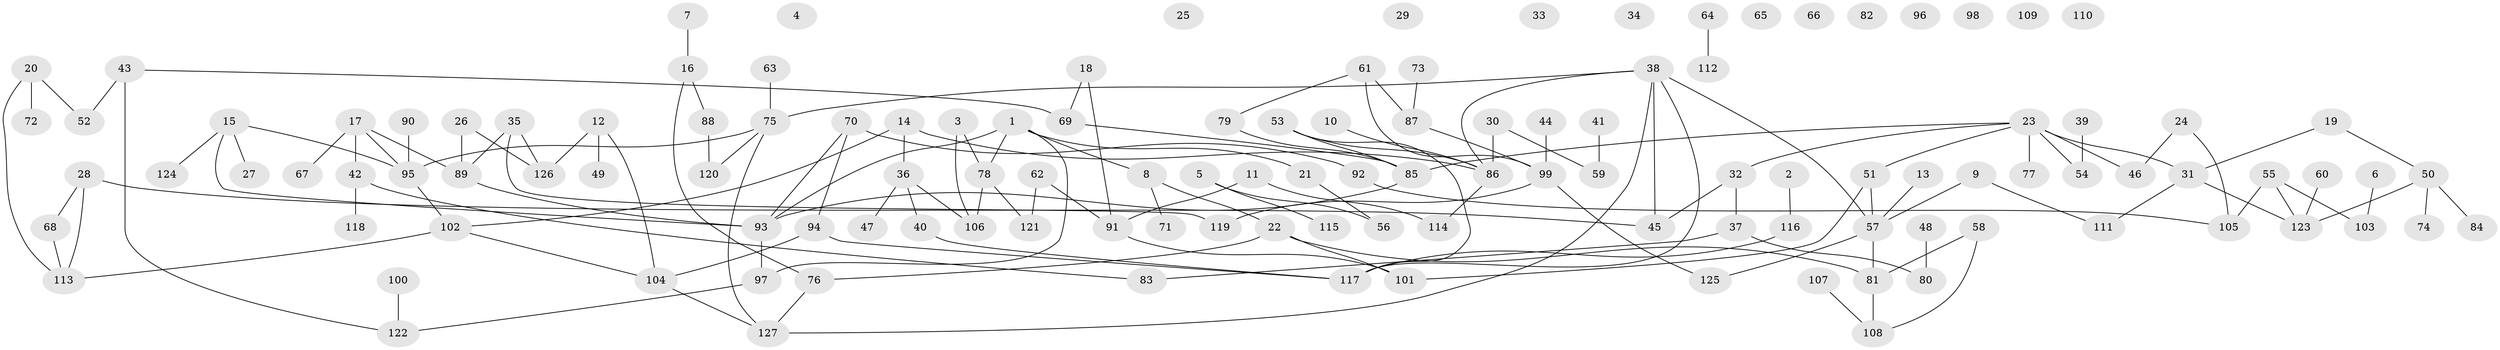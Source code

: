 // Generated by graph-tools (version 1.1) at 2025/33/03/09/25 02:33:57]
// undirected, 127 vertices, 149 edges
graph export_dot {
graph [start="1"]
  node [color=gray90,style=filled];
  1;
  2;
  3;
  4;
  5;
  6;
  7;
  8;
  9;
  10;
  11;
  12;
  13;
  14;
  15;
  16;
  17;
  18;
  19;
  20;
  21;
  22;
  23;
  24;
  25;
  26;
  27;
  28;
  29;
  30;
  31;
  32;
  33;
  34;
  35;
  36;
  37;
  38;
  39;
  40;
  41;
  42;
  43;
  44;
  45;
  46;
  47;
  48;
  49;
  50;
  51;
  52;
  53;
  54;
  55;
  56;
  57;
  58;
  59;
  60;
  61;
  62;
  63;
  64;
  65;
  66;
  67;
  68;
  69;
  70;
  71;
  72;
  73;
  74;
  75;
  76;
  77;
  78;
  79;
  80;
  81;
  82;
  83;
  84;
  85;
  86;
  87;
  88;
  89;
  90;
  91;
  92;
  93;
  94;
  95;
  96;
  97;
  98;
  99;
  100;
  101;
  102;
  103;
  104;
  105;
  106;
  107;
  108;
  109;
  110;
  111;
  112;
  113;
  114;
  115;
  116;
  117;
  118;
  119;
  120;
  121;
  122;
  123;
  124;
  125;
  126;
  127;
  1 -- 8;
  1 -- 21;
  1 -- 78;
  1 -- 93;
  1 -- 97;
  2 -- 116;
  3 -- 78;
  3 -- 106;
  5 -- 56;
  5 -- 115;
  6 -- 103;
  7 -- 16;
  8 -- 22;
  8 -- 71;
  9 -- 57;
  9 -- 111;
  10 -- 86;
  11 -- 91;
  11 -- 114;
  12 -- 49;
  12 -- 104;
  12 -- 126;
  13 -- 57;
  14 -- 36;
  14 -- 86;
  14 -- 102;
  15 -- 27;
  15 -- 93;
  15 -- 95;
  15 -- 124;
  16 -- 76;
  16 -- 88;
  17 -- 42;
  17 -- 67;
  17 -- 89;
  17 -- 95;
  18 -- 69;
  18 -- 91;
  19 -- 31;
  19 -- 50;
  20 -- 52;
  20 -- 72;
  20 -- 113;
  21 -- 56;
  22 -- 76;
  22 -- 81;
  22 -- 101;
  23 -- 31;
  23 -- 32;
  23 -- 46;
  23 -- 51;
  23 -- 54;
  23 -- 77;
  23 -- 85;
  24 -- 46;
  24 -- 105;
  26 -- 89;
  26 -- 126;
  28 -- 45;
  28 -- 68;
  28 -- 113;
  30 -- 59;
  30 -- 86;
  31 -- 111;
  31 -- 123;
  32 -- 37;
  32 -- 45;
  35 -- 89;
  35 -- 119;
  35 -- 126;
  36 -- 40;
  36 -- 47;
  36 -- 106;
  37 -- 80;
  37 -- 83;
  38 -- 45;
  38 -- 57;
  38 -- 75;
  38 -- 86;
  38 -- 117;
  38 -- 127;
  39 -- 54;
  40 -- 117;
  41 -- 59;
  42 -- 83;
  42 -- 118;
  43 -- 52;
  43 -- 69;
  43 -- 122;
  44 -- 99;
  48 -- 80;
  50 -- 74;
  50 -- 84;
  50 -- 123;
  51 -- 57;
  51 -- 101;
  53 -- 85;
  53 -- 86;
  53 -- 117;
  55 -- 103;
  55 -- 105;
  55 -- 123;
  57 -- 81;
  57 -- 125;
  58 -- 81;
  58 -- 108;
  60 -- 123;
  61 -- 79;
  61 -- 87;
  61 -- 99;
  62 -- 91;
  62 -- 121;
  63 -- 75;
  64 -- 112;
  68 -- 113;
  69 -- 85;
  70 -- 92;
  70 -- 93;
  70 -- 94;
  73 -- 87;
  75 -- 95;
  75 -- 120;
  75 -- 127;
  76 -- 127;
  78 -- 106;
  78 -- 121;
  79 -- 85;
  81 -- 108;
  85 -- 93;
  86 -- 114;
  87 -- 99;
  88 -- 120;
  89 -- 93;
  90 -- 95;
  91 -- 101;
  92 -- 105;
  93 -- 97;
  94 -- 104;
  94 -- 117;
  95 -- 102;
  97 -- 122;
  99 -- 119;
  99 -- 125;
  100 -- 122;
  102 -- 104;
  102 -- 113;
  104 -- 127;
  107 -- 108;
  116 -- 117;
}
